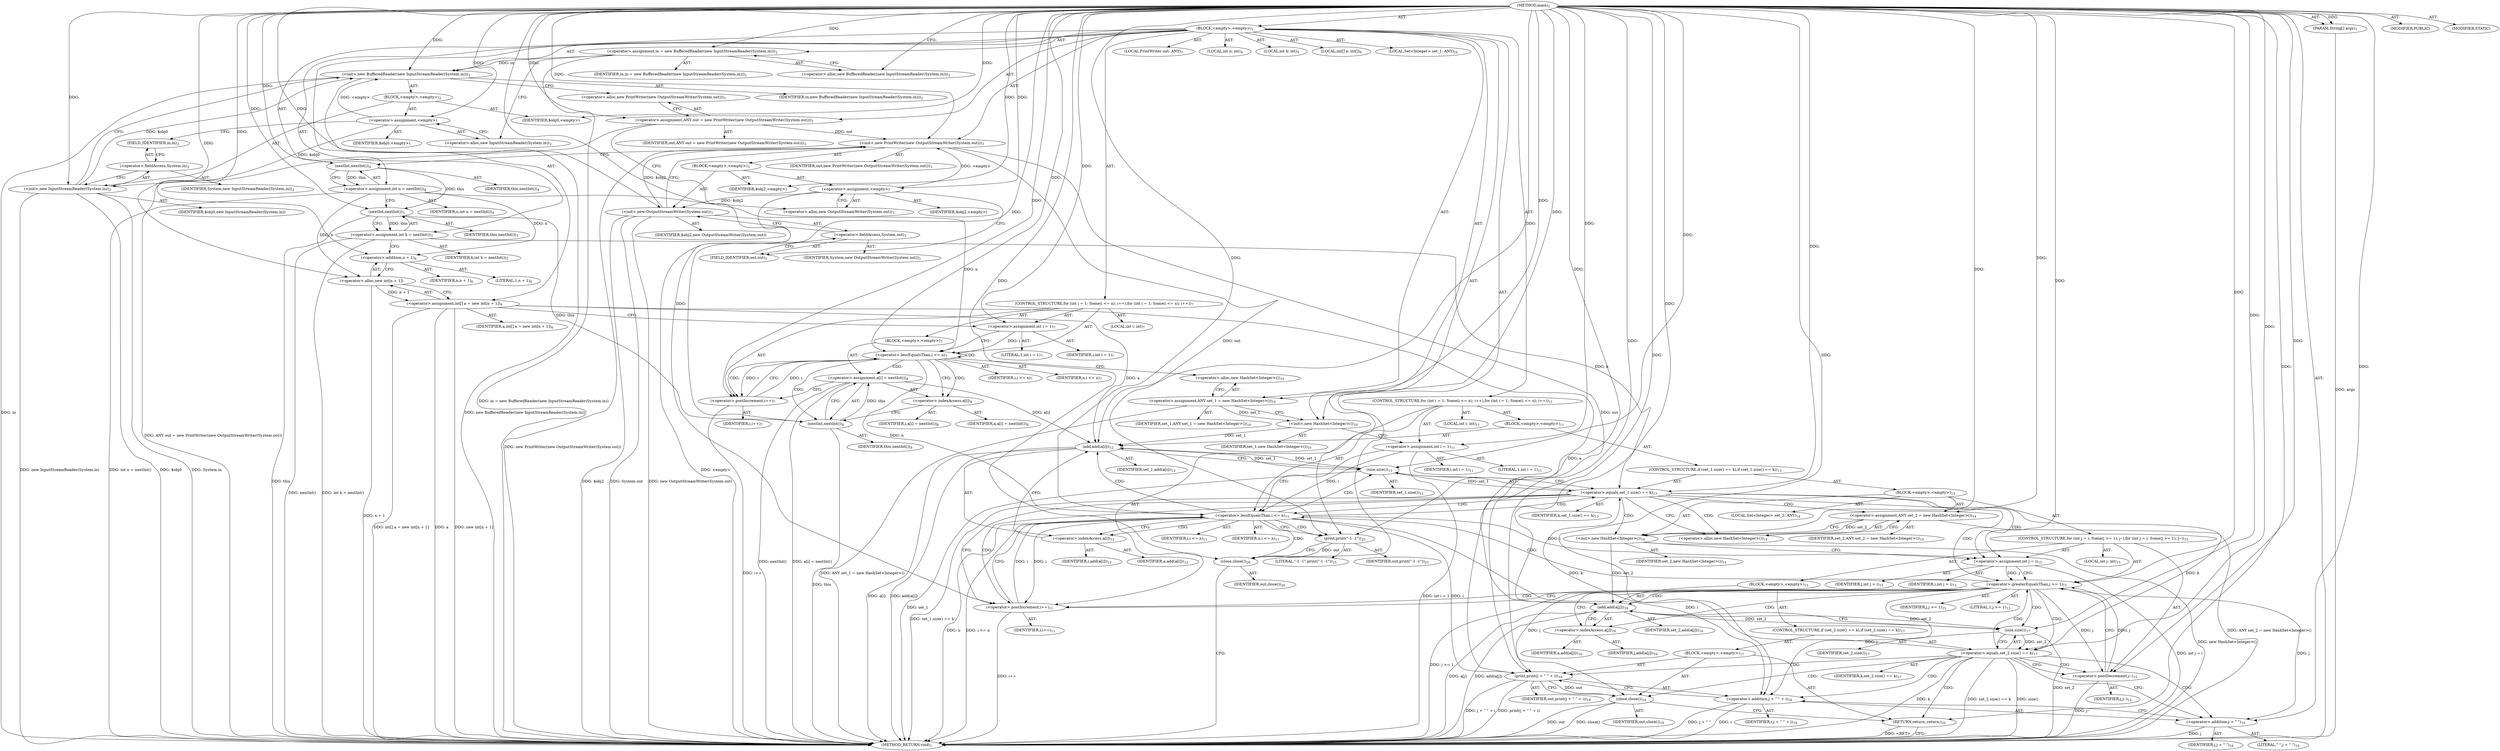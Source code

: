 digraph "main" {  
"23" [label = <(METHOD,main)<SUB>1</SUB>> ]
"24" [label = <(PARAM,String[] args)<SUB>1</SUB>> ]
"25" [label = <(BLOCK,&lt;empty&gt;,&lt;empty&gt;)<SUB>1</SUB>> ]
"26" [label = <(&lt;operator&gt;.assignment,in = new BufferedReader(new InputStreamReader(System.in)))<SUB>2</SUB>> ]
"27" [label = <(IDENTIFIER,in,in = new BufferedReader(new InputStreamReader(System.in)))<SUB>2</SUB>> ]
"28" [label = <(&lt;operator&gt;.alloc,new BufferedReader(new InputStreamReader(System.in)))<SUB>2</SUB>> ]
"29" [label = <(&lt;init&gt;,new BufferedReader(new InputStreamReader(System.in)))<SUB>2</SUB>> ]
"30" [label = <(IDENTIFIER,in,new BufferedReader(new InputStreamReader(System.in)))<SUB>2</SUB>> ]
"31" [label = <(BLOCK,&lt;empty&gt;,&lt;empty&gt;)<SUB>2</SUB>> ]
"32" [label = <(&lt;operator&gt;.assignment,&lt;empty&gt;)> ]
"33" [label = <(IDENTIFIER,$obj0,&lt;empty&gt;)> ]
"34" [label = <(&lt;operator&gt;.alloc,new InputStreamReader(System.in))<SUB>2</SUB>> ]
"35" [label = <(&lt;init&gt;,new InputStreamReader(System.in))<SUB>2</SUB>> ]
"36" [label = <(IDENTIFIER,$obj0,new InputStreamReader(System.in))> ]
"37" [label = <(&lt;operator&gt;.fieldAccess,System.in)<SUB>2</SUB>> ]
"38" [label = <(IDENTIFIER,System,new InputStreamReader(System.in))<SUB>2</SUB>> ]
"39" [label = <(FIELD_IDENTIFIER,in,in)<SUB>2</SUB>> ]
"40" [label = <(IDENTIFIER,$obj0,&lt;empty&gt;)> ]
"4" [label = <(LOCAL,PrintWriter out: ANY)<SUB>3</SUB>> ]
"41" [label = <(&lt;operator&gt;.assignment,ANY out = new PrintWriter(new OutputStreamWriter(System.out)))<SUB>3</SUB>> ]
"42" [label = <(IDENTIFIER,out,ANY out = new PrintWriter(new OutputStreamWriter(System.out)))<SUB>3</SUB>> ]
"43" [label = <(&lt;operator&gt;.alloc,new PrintWriter(new OutputStreamWriter(System.out)))<SUB>3</SUB>> ]
"44" [label = <(&lt;init&gt;,new PrintWriter(new OutputStreamWriter(System.out)))<SUB>3</SUB>> ]
"3" [label = <(IDENTIFIER,out,new PrintWriter(new OutputStreamWriter(System.out)))<SUB>3</SUB>> ]
"45" [label = <(BLOCK,&lt;empty&gt;,&lt;empty&gt;)<SUB>3</SUB>> ]
"46" [label = <(&lt;operator&gt;.assignment,&lt;empty&gt;)> ]
"47" [label = <(IDENTIFIER,$obj2,&lt;empty&gt;)> ]
"48" [label = <(&lt;operator&gt;.alloc,new OutputStreamWriter(System.out))<SUB>3</SUB>> ]
"49" [label = <(&lt;init&gt;,new OutputStreamWriter(System.out))<SUB>3</SUB>> ]
"50" [label = <(IDENTIFIER,$obj2,new OutputStreamWriter(System.out))> ]
"51" [label = <(&lt;operator&gt;.fieldAccess,System.out)<SUB>3</SUB>> ]
"52" [label = <(IDENTIFIER,System,new OutputStreamWriter(System.out))<SUB>3</SUB>> ]
"53" [label = <(FIELD_IDENTIFIER,out,out)<SUB>3</SUB>> ]
"54" [label = <(IDENTIFIER,$obj2,&lt;empty&gt;)> ]
"55" [label = <(LOCAL,int n: int)<SUB>4</SUB>> ]
"56" [label = <(&lt;operator&gt;.assignment,int n = nextInt())<SUB>4</SUB>> ]
"57" [label = <(IDENTIFIER,n,int n = nextInt())<SUB>4</SUB>> ]
"58" [label = <(nextInt,nextInt())<SUB>4</SUB>> ]
"59" [label = <(IDENTIFIER,this,nextInt())<SUB>4</SUB>> ]
"60" [label = <(LOCAL,int k: int)<SUB>5</SUB>> ]
"61" [label = <(&lt;operator&gt;.assignment,int k = nextInt())<SUB>5</SUB>> ]
"62" [label = <(IDENTIFIER,k,int k = nextInt())<SUB>5</SUB>> ]
"63" [label = <(nextInt,nextInt())<SUB>5</SUB>> ]
"64" [label = <(IDENTIFIER,this,nextInt())<SUB>5</SUB>> ]
"65" [label = <(LOCAL,int[] a: int[])<SUB>6</SUB>> ]
"66" [label = <(&lt;operator&gt;.assignment,int[] a = new int[n + 1])<SUB>6</SUB>> ]
"67" [label = <(IDENTIFIER,a,int[] a = new int[n + 1])<SUB>6</SUB>> ]
"68" [label = <(&lt;operator&gt;.alloc,new int[n + 1])> ]
"69" [label = <(&lt;operator&gt;.addition,n + 1)<SUB>6</SUB>> ]
"70" [label = <(IDENTIFIER,n,n + 1)<SUB>6</SUB>> ]
"71" [label = <(LITERAL,1,n + 1)<SUB>6</SUB>> ]
"72" [label = <(CONTROL_STRUCTURE,for (int i = 1; Some(i &lt;= n); i++),for (int i = 1; Some(i &lt;= n); i++))<SUB>7</SUB>> ]
"73" [label = <(LOCAL,int i: int)<SUB>7</SUB>> ]
"74" [label = <(&lt;operator&gt;.assignment,int i = 1)<SUB>7</SUB>> ]
"75" [label = <(IDENTIFIER,i,int i = 1)<SUB>7</SUB>> ]
"76" [label = <(LITERAL,1,int i = 1)<SUB>7</SUB>> ]
"77" [label = <(&lt;operator&gt;.lessEqualsThan,i &lt;= n)<SUB>7</SUB>> ]
"78" [label = <(IDENTIFIER,i,i &lt;= n)<SUB>7</SUB>> ]
"79" [label = <(IDENTIFIER,n,i &lt;= n)<SUB>7</SUB>> ]
"80" [label = <(&lt;operator&gt;.postIncrement,i++)<SUB>7</SUB>> ]
"81" [label = <(IDENTIFIER,i,i++)<SUB>7</SUB>> ]
"82" [label = <(BLOCK,&lt;empty&gt;,&lt;empty&gt;)<SUB>7</SUB>> ]
"83" [label = <(&lt;operator&gt;.assignment,a[i] = nextInt())<SUB>8</SUB>> ]
"84" [label = <(&lt;operator&gt;.indexAccess,a[i])<SUB>8</SUB>> ]
"85" [label = <(IDENTIFIER,a,a[i] = nextInt())<SUB>8</SUB>> ]
"86" [label = <(IDENTIFIER,i,a[i] = nextInt())<SUB>8</SUB>> ]
"87" [label = <(nextInt,nextInt())<SUB>8</SUB>> ]
"88" [label = <(IDENTIFIER,this,nextInt())<SUB>8</SUB>> ]
"6" [label = <(LOCAL,Set&lt;Integer&gt; set_1: ANY)<SUB>10</SUB>> ]
"89" [label = <(&lt;operator&gt;.assignment,ANY set_1 = new HashSet&lt;Integer&gt;())<SUB>10</SUB>> ]
"90" [label = <(IDENTIFIER,set_1,ANY set_1 = new HashSet&lt;Integer&gt;())<SUB>10</SUB>> ]
"91" [label = <(&lt;operator&gt;.alloc,new HashSet&lt;Integer&gt;())<SUB>10</SUB>> ]
"92" [label = <(&lt;init&gt;,new HashSet&lt;Integer&gt;())<SUB>10</SUB>> ]
"5" [label = <(IDENTIFIER,set_1,new HashSet&lt;Integer&gt;())<SUB>10</SUB>> ]
"93" [label = <(CONTROL_STRUCTURE,for (int i = 1; Some(i &lt;= n); i++),for (int i = 1; Some(i &lt;= n); i++))<SUB>11</SUB>> ]
"94" [label = <(LOCAL,int i: int)<SUB>11</SUB>> ]
"95" [label = <(&lt;operator&gt;.assignment,int i = 1)<SUB>11</SUB>> ]
"96" [label = <(IDENTIFIER,i,int i = 1)<SUB>11</SUB>> ]
"97" [label = <(LITERAL,1,int i = 1)<SUB>11</SUB>> ]
"98" [label = <(&lt;operator&gt;.lessEqualsThan,i &lt;= n)<SUB>11</SUB>> ]
"99" [label = <(IDENTIFIER,i,i &lt;= n)<SUB>11</SUB>> ]
"100" [label = <(IDENTIFIER,n,i &lt;= n)<SUB>11</SUB>> ]
"101" [label = <(&lt;operator&gt;.postIncrement,i++)<SUB>11</SUB>> ]
"102" [label = <(IDENTIFIER,i,i++)<SUB>11</SUB>> ]
"103" [label = <(BLOCK,&lt;empty&gt;,&lt;empty&gt;)<SUB>11</SUB>> ]
"104" [label = <(add,add(a[i]))<SUB>12</SUB>> ]
"105" [label = <(IDENTIFIER,set_1,add(a[i]))<SUB>12</SUB>> ]
"106" [label = <(&lt;operator&gt;.indexAccess,a[i])<SUB>12</SUB>> ]
"107" [label = <(IDENTIFIER,a,add(a[i]))<SUB>12</SUB>> ]
"108" [label = <(IDENTIFIER,i,add(a[i]))<SUB>12</SUB>> ]
"109" [label = <(CONTROL_STRUCTURE,if (set_1.size() == k),if (set_1.size() == k))<SUB>13</SUB>> ]
"110" [label = <(&lt;operator&gt;.equals,set_1.size() == k)<SUB>13</SUB>> ]
"111" [label = <(size,size())<SUB>13</SUB>> ]
"112" [label = <(IDENTIFIER,set_1,size())<SUB>13</SUB>> ]
"113" [label = <(IDENTIFIER,k,set_1.size() == k)<SUB>13</SUB>> ]
"114" [label = <(BLOCK,&lt;empty&gt;,&lt;empty&gt;)<SUB>13</SUB>> ]
"8" [label = <(LOCAL,Set&lt;Integer&gt; set_2: ANY)<SUB>14</SUB>> ]
"115" [label = <(&lt;operator&gt;.assignment,ANY set_2 = new HashSet&lt;Integer&gt;())<SUB>14</SUB>> ]
"116" [label = <(IDENTIFIER,set_2,ANY set_2 = new HashSet&lt;Integer&gt;())<SUB>14</SUB>> ]
"117" [label = <(&lt;operator&gt;.alloc,new HashSet&lt;Integer&gt;())<SUB>14</SUB>> ]
"118" [label = <(&lt;init&gt;,new HashSet&lt;Integer&gt;())<SUB>14</SUB>> ]
"7" [label = <(IDENTIFIER,set_2,new HashSet&lt;Integer&gt;())<SUB>14</SUB>> ]
"119" [label = <(CONTROL_STRUCTURE,for (int j = i; Some(j &gt;= 1); j--),for (int j = i; Some(j &gt;= 1); j--))<SUB>15</SUB>> ]
"120" [label = <(LOCAL,int j: int)<SUB>15</SUB>> ]
"121" [label = <(&lt;operator&gt;.assignment,int j = i)<SUB>15</SUB>> ]
"122" [label = <(IDENTIFIER,j,int j = i)<SUB>15</SUB>> ]
"123" [label = <(IDENTIFIER,i,int j = i)<SUB>15</SUB>> ]
"124" [label = <(&lt;operator&gt;.greaterEqualsThan,j &gt;= 1)<SUB>15</SUB>> ]
"125" [label = <(IDENTIFIER,j,j &gt;= 1)<SUB>15</SUB>> ]
"126" [label = <(LITERAL,1,j &gt;= 1)<SUB>15</SUB>> ]
"127" [label = <(&lt;operator&gt;.postDecrement,j--)<SUB>15</SUB>> ]
"128" [label = <(IDENTIFIER,j,j--)<SUB>15</SUB>> ]
"129" [label = <(BLOCK,&lt;empty&gt;,&lt;empty&gt;)<SUB>15</SUB>> ]
"130" [label = <(add,add(a[j]))<SUB>16</SUB>> ]
"131" [label = <(IDENTIFIER,set_2,add(a[j]))<SUB>16</SUB>> ]
"132" [label = <(&lt;operator&gt;.indexAccess,a[j])<SUB>16</SUB>> ]
"133" [label = <(IDENTIFIER,a,add(a[j]))<SUB>16</SUB>> ]
"134" [label = <(IDENTIFIER,j,add(a[j]))<SUB>16</SUB>> ]
"135" [label = <(CONTROL_STRUCTURE,if (set_2.size() == k),if (set_2.size() == k))<SUB>17</SUB>> ]
"136" [label = <(&lt;operator&gt;.equals,set_2.size() == k)<SUB>17</SUB>> ]
"137" [label = <(size,size())<SUB>17</SUB>> ]
"138" [label = <(IDENTIFIER,set_2,size())<SUB>17</SUB>> ]
"139" [label = <(IDENTIFIER,k,set_2.size() == k)<SUB>17</SUB>> ]
"140" [label = <(BLOCK,&lt;empty&gt;,&lt;empty&gt;)<SUB>17</SUB>> ]
"141" [label = <(print,print(j + &quot; &quot; + i))<SUB>18</SUB>> ]
"142" [label = <(IDENTIFIER,out,print(j + &quot; &quot; + i))<SUB>18</SUB>> ]
"143" [label = <(&lt;operator&gt;.addition,j + &quot; &quot; + i)<SUB>18</SUB>> ]
"144" [label = <(&lt;operator&gt;.addition,j + &quot; &quot;)<SUB>18</SUB>> ]
"145" [label = <(IDENTIFIER,j,j + &quot; &quot;)<SUB>18</SUB>> ]
"146" [label = <(LITERAL,&quot; &quot;,j + &quot; &quot;)<SUB>18</SUB>> ]
"147" [label = <(IDENTIFIER,i,j + &quot; &quot; + i)<SUB>18</SUB>> ]
"148" [label = <(close,close())<SUB>19</SUB>> ]
"149" [label = <(IDENTIFIER,out,close())<SUB>19</SUB>> ]
"150" [label = <(RETURN,return;,return;)<SUB>20</SUB>> ]
"151" [label = <(print,print(&quot;-1 -1&quot;))<SUB>25</SUB>> ]
"152" [label = <(IDENTIFIER,out,print(&quot;-1 -1&quot;))<SUB>25</SUB>> ]
"153" [label = <(LITERAL,&quot;-1 -1&quot;,print(&quot;-1 -1&quot;))<SUB>25</SUB>> ]
"154" [label = <(close,close())<SUB>26</SUB>> ]
"155" [label = <(IDENTIFIER,out,close())<SUB>26</SUB>> ]
"156" [label = <(MODIFIER,PUBLIC)> ]
"157" [label = <(MODIFIER,STATIC)> ]
"158" [label = <(METHOD_RETURN,void)<SUB>1</SUB>> ]
  "23" -> "24"  [ label = "AST: "] 
  "23" -> "25"  [ label = "AST: "] 
  "23" -> "156"  [ label = "AST: "] 
  "23" -> "157"  [ label = "AST: "] 
  "23" -> "158"  [ label = "AST: "] 
  "25" -> "26"  [ label = "AST: "] 
  "25" -> "29"  [ label = "AST: "] 
  "25" -> "4"  [ label = "AST: "] 
  "25" -> "41"  [ label = "AST: "] 
  "25" -> "44"  [ label = "AST: "] 
  "25" -> "55"  [ label = "AST: "] 
  "25" -> "56"  [ label = "AST: "] 
  "25" -> "60"  [ label = "AST: "] 
  "25" -> "61"  [ label = "AST: "] 
  "25" -> "65"  [ label = "AST: "] 
  "25" -> "66"  [ label = "AST: "] 
  "25" -> "72"  [ label = "AST: "] 
  "25" -> "6"  [ label = "AST: "] 
  "25" -> "89"  [ label = "AST: "] 
  "25" -> "92"  [ label = "AST: "] 
  "25" -> "93"  [ label = "AST: "] 
  "25" -> "151"  [ label = "AST: "] 
  "25" -> "154"  [ label = "AST: "] 
  "26" -> "27"  [ label = "AST: "] 
  "26" -> "28"  [ label = "AST: "] 
  "29" -> "30"  [ label = "AST: "] 
  "29" -> "31"  [ label = "AST: "] 
  "31" -> "32"  [ label = "AST: "] 
  "31" -> "35"  [ label = "AST: "] 
  "31" -> "40"  [ label = "AST: "] 
  "32" -> "33"  [ label = "AST: "] 
  "32" -> "34"  [ label = "AST: "] 
  "35" -> "36"  [ label = "AST: "] 
  "35" -> "37"  [ label = "AST: "] 
  "37" -> "38"  [ label = "AST: "] 
  "37" -> "39"  [ label = "AST: "] 
  "41" -> "42"  [ label = "AST: "] 
  "41" -> "43"  [ label = "AST: "] 
  "44" -> "3"  [ label = "AST: "] 
  "44" -> "45"  [ label = "AST: "] 
  "45" -> "46"  [ label = "AST: "] 
  "45" -> "49"  [ label = "AST: "] 
  "45" -> "54"  [ label = "AST: "] 
  "46" -> "47"  [ label = "AST: "] 
  "46" -> "48"  [ label = "AST: "] 
  "49" -> "50"  [ label = "AST: "] 
  "49" -> "51"  [ label = "AST: "] 
  "51" -> "52"  [ label = "AST: "] 
  "51" -> "53"  [ label = "AST: "] 
  "56" -> "57"  [ label = "AST: "] 
  "56" -> "58"  [ label = "AST: "] 
  "58" -> "59"  [ label = "AST: "] 
  "61" -> "62"  [ label = "AST: "] 
  "61" -> "63"  [ label = "AST: "] 
  "63" -> "64"  [ label = "AST: "] 
  "66" -> "67"  [ label = "AST: "] 
  "66" -> "68"  [ label = "AST: "] 
  "68" -> "69"  [ label = "AST: "] 
  "69" -> "70"  [ label = "AST: "] 
  "69" -> "71"  [ label = "AST: "] 
  "72" -> "73"  [ label = "AST: "] 
  "72" -> "74"  [ label = "AST: "] 
  "72" -> "77"  [ label = "AST: "] 
  "72" -> "80"  [ label = "AST: "] 
  "72" -> "82"  [ label = "AST: "] 
  "74" -> "75"  [ label = "AST: "] 
  "74" -> "76"  [ label = "AST: "] 
  "77" -> "78"  [ label = "AST: "] 
  "77" -> "79"  [ label = "AST: "] 
  "80" -> "81"  [ label = "AST: "] 
  "82" -> "83"  [ label = "AST: "] 
  "83" -> "84"  [ label = "AST: "] 
  "83" -> "87"  [ label = "AST: "] 
  "84" -> "85"  [ label = "AST: "] 
  "84" -> "86"  [ label = "AST: "] 
  "87" -> "88"  [ label = "AST: "] 
  "89" -> "90"  [ label = "AST: "] 
  "89" -> "91"  [ label = "AST: "] 
  "92" -> "5"  [ label = "AST: "] 
  "93" -> "94"  [ label = "AST: "] 
  "93" -> "95"  [ label = "AST: "] 
  "93" -> "98"  [ label = "AST: "] 
  "93" -> "101"  [ label = "AST: "] 
  "93" -> "103"  [ label = "AST: "] 
  "95" -> "96"  [ label = "AST: "] 
  "95" -> "97"  [ label = "AST: "] 
  "98" -> "99"  [ label = "AST: "] 
  "98" -> "100"  [ label = "AST: "] 
  "101" -> "102"  [ label = "AST: "] 
  "103" -> "104"  [ label = "AST: "] 
  "103" -> "109"  [ label = "AST: "] 
  "104" -> "105"  [ label = "AST: "] 
  "104" -> "106"  [ label = "AST: "] 
  "106" -> "107"  [ label = "AST: "] 
  "106" -> "108"  [ label = "AST: "] 
  "109" -> "110"  [ label = "AST: "] 
  "109" -> "114"  [ label = "AST: "] 
  "110" -> "111"  [ label = "AST: "] 
  "110" -> "113"  [ label = "AST: "] 
  "111" -> "112"  [ label = "AST: "] 
  "114" -> "8"  [ label = "AST: "] 
  "114" -> "115"  [ label = "AST: "] 
  "114" -> "118"  [ label = "AST: "] 
  "114" -> "119"  [ label = "AST: "] 
  "115" -> "116"  [ label = "AST: "] 
  "115" -> "117"  [ label = "AST: "] 
  "118" -> "7"  [ label = "AST: "] 
  "119" -> "120"  [ label = "AST: "] 
  "119" -> "121"  [ label = "AST: "] 
  "119" -> "124"  [ label = "AST: "] 
  "119" -> "127"  [ label = "AST: "] 
  "119" -> "129"  [ label = "AST: "] 
  "121" -> "122"  [ label = "AST: "] 
  "121" -> "123"  [ label = "AST: "] 
  "124" -> "125"  [ label = "AST: "] 
  "124" -> "126"  [ label = "AST: "] 
  "127" -> "128"  [ label = "AST: "] 
  "129" -> "130"  [ label = "AST: "] 
  "129" -> "135"  [ label = "AST: "] 
  "130" -> "131"  [ label = "AST: "] 
  "130" -> "132"  [ label = "AST: "] 
  "132" -> "133"  [ label = "AST: "] 
  "132" -> "134"  [ label = "AST: "] 
  "135" -> "136"  [ label = "AST: "] 
  "135" -> "140"  [ label = "AST: "] 
  "136" -> "137"  [ label = "AST: "] 
  "136" -> "139"  [ label = "AST: "] 
  "137" -> "138"  [ label = "AST: "] 
  "140" -> "141"  [ label = "AST: "] 
  "140" -> "148"  [ label = "AST: "] 
  "140" -> "150"  [ label = "AST: "] 
  "141" -> "142"  [ label = "AST: "] 
  "141" -> "143"  [ label = "AST: "] 
  "143" -> "144"  [ label = "AST: "] 
  "143" -> "147"  [ label = "AST: "] 
  "144" -> "145"  [ label = "AST: "] 
  "144" -> "146"  [ label = "AST: "] 
  "148" -> "149"  [ label = "AST: "] 
  "151" -> "152"  [ label = "AST: "] 
  "151" -> "153"  [ label = "AST: "] 
  "154" -> "155"  [ label = "AST: "] 
  "26" -> "34"  [ label = "CFG: "] 
  "29" -> "43"  [ label = "CFG: "] 
  "41" -> "48"  [ label = "CFG: "] 
  "44" -> "58"  [ label = "CFG: "] 
  "56" -> "63"  [ label = "CFG: "] 
  "61" -> "69"  [ label = "CFG: "] 
  "66" -> "74"  [ label = "CFG: "] 
  "89" -> "92"  [ label = "CFG: "] 
  "92" -> "95"  [ label = "CFG: "] 
  "151" -> "154"  [ label = "CFG: "] 
  "154" -> "158"  [ label = "CFG: "] 
  "28" -> "26"  [ label = "CFG: "] 
  "43" -> "41"  [ label = "CFG: "] 
  "58" -> "56"  [ label = "CFG: "] 
  "63" -> "61"  [ label = "CFG: "] 
  "68" -> "66"  [ label = "CFG: "] 
  "74" -> "77"  [ label = "CFG: "] 
  "77" -> "84"  [ label = "CFG: "] 
  "77" -> "91"  [ label = "CFG: "] 
  "80" -> "77"  [ label = "CFG: "] 
  "91" -> "89"  [ label = "CFG: "] 
  "95" -> "98"  [ label = "CFG: "] 
  "98" -> "106"  [ label = "CFG: "] 
  "98" -> "151"  [ label = "CFG: "] 
  "101" -> "98"  [ label = "CFG: "] 
  "32" -> "39"  [ label = "CFG: "] 
  "35" -> "29"  [ label = "CFG: "] 
  "46" -> "53"  [ label = "CFG: "] 
  "49" -> "44"  [ label = "CFG: "] 
  "69" -> "68"  [ label = "CFG: "] 
  "83" -> "80"  [ label = "CFG: "] 
  "104" -> "111"  [ label = "CFG: "] 
  "34" -> "32"  [ label = "CFG: "] 
  "37" -> "35"  [ label = "CFG: "] 
  "48" -> "46"  [ label = "CFG: "] 
  "51" -> "49"  [ label = "CFG: "] 
  "84" -> "87"  [ label = "CFG: "] 
  "87" -> "83"  [ label = "CFG: "] 
  "106" -> "104"  [ label = "CFG: "] 
  "110" -> "117"  [ label = "CFG: "] 
  "110" -> "101"  [ label = "CFG: "] 
  "39" -> "37"  [ label = "CFG: "] 
  "53" -> "51"  [ label = "CFG: "] 
  "111" -> "110"  [ label = "CFG: "] 
  "115" -> "118"  [ label = "CFG: "] 
  "118" -> "121"  [ label = "CFG: "] 
  "117" -> "115"  [ label = "CFG: "] 
  "121" -> "124"  [ label = "CFG: "] 
  "124" -> "132"  [ label = "CFG: "] 
  "124" -> "101"  [ label = "CFG: "] 
  "127" -> "124"  [ label = "CFG: "] 
  "130" -> "137"  [ label = "CFG: "] 
  "132" -> "130"  [ label = "CFG: "] 
  "136" -> "144"  [ label = "CFG: "] 
  "136" -> "127"  [ label = "CFG: "] 
  "137" -> "136"  [ label = "CFG: "] 
  "141" -> "148"  [ label = "CFG: "] 
  "148" -> "150"  [ label = "CFG: "] 
  "150" -> "158"  [ label = "CFG: "] 
  "143" -> "141"  [ label = "CFG: "] 
  "144" -> "143"  [ label = "CFG: "] 
  "23" -> "28"  [ label = "CFG: "] 
  "150" -> "158"  [ label = "DDG: &lt;RET&gt;"] 
  "24" -> "158"  [ label = "DDG: args"] 
  "26" -> "158"  [ label = "DDG: in = new BufferedReader(new InputStreamReader(System.in))"] 
  "29" -> "158"  [ label = "DDG: in"] 
  "35" -> "158"  [ label = "DDG: $obj0"] 
  "35" -> "158"  [ label = "DDG: System.in"] 
  "35" -> "158"  [ label = "DDG: new InputStreamReader(System.in)"] 
  "29" -> "158"  [ label = "DDG: new BufferedReader(new InputStreamReader(System.in))"] 
  "41" -> "158"  [ label = "DDG: ANY out = new PrintWriter(new OutputStreamWriter(System.out))"] 
  "46" -> "158"  [ label = "DDG: &lt;empty&gt;"] 
  "49" -> "158"  [ label = "DDG: $obj2"] 
  "49" -> "158"  [ label = "DDG: System.out"] 
  "49" -> "158"  [ label = "DDG: new OutputStreamWriter(System.out)"] 
  "44" -> "158"  [ label = "DDG: new PrintWriter(new OutputStreamWriter(System.out))"] 
  "56" -> "158"  [ label = "DDG: int n = nextInt()"] 
  "63" -> "158"  [ label = "DDG: this"] 
  "61" -> "158"  [ label = "DDG: nextInt()"] 
  "61" -> "158"  [ label = "DDG: int k = nextInt()"] 
  "66" -> "158"  [ label = "DDG: a"] 
  "68" -> "158"  [ label = "DDG: n + 1"] 
  "66" -> "158"  [ label = "DDG: new int[n + 1]"] 
  "66" -> "158"  [ label = "DDG: int[] a = new int[n + 1]"] 
  "89" -> "158"  [ label = "DDG: ANY set_1 = new HashSet&lt;Integer&gt;()"] 
  "95" -> "158"  [ label = "DDG: int i = 1"] 
  "98" -> "158"  [ label = "DDG: n"] 
  "98" -> "158"  [ label = "DDG: i &lt;= n"] 
  "104" -> "158"  [ label = "DDG: a[i]"] 
  "104" -> "158"  [ label = "DDG: add(a[i])"] 
  "111" -> "158"  [ label = "DDG: set_1"] 
  "110" -> "158"  [ label = "DDG: set_1.size() == k"] 
  "115" -> "158"  [ label = "DDG: ANY set_2 = new HashSet&lt;Integer&gt;()"] 
  "118" -> "158"  [ label = "DDG: new HashSet&lt;Integer&gt;()"] 
  "121" -> "158"  [ label = "DDG: int j = i"] 
  "124" -> "158"  [ label = "DDG: j &gt;= 1"] 
  "101" -> "158"  [ label = "DDG: i++"] 
  "130" -> "158"  [ label = "DDG: a[j]"] 
  "130" -> "158"  [ label = "DDG: add(a[j])"] 
  "137" -> "158"  [ label = "DDG: set_2"] 
  "136" -> "158"  [ label = "DDG: size()"] 
  "136" -> "158"  [ label = "DDG: k"] 
  "136" -> "158"  [ label = "DDG: set_2.size() == k"] 
  "127" -> "158"  [ label = "DDG: j--"] 
  "144" -> "158"  [ label = "DDG: j"] 
  "143" -> "158"  [ label = "DDG: j + &quot; &quot;"] 
  "143" -> "158"  [ label = "DDG: i"] 
  "141" -> "158"  [ label = "DDG: j + &quot; &quot; + i"] 
  "141" -> "158"  [ label = "DDG: print(j + &quot; &quot; + i)"] 
  "148" -> "158"  [ label = "DDG: out"] 
  "148" -> "158"  [ label = "DDG: close()"] 
  "87" -> "158"  [ label = "DDG: this"] 
  "83" -> "158"  [ label = "DDG: nextInt()"] 
  "83" -> "158"  [ label = "DDG: a[i] = nextInt()"] 
  "80" -> "158"  [ label = "DDG: i++"] 
  "23" -> "24"  [ label = "DDG: "] 
  "23" -> "26"  [ label = "DDG: "] 
  "23" -> "41"  [ label = "DDG: "] 
  "58" -> "56"  [ label = "DDG: this"] 
  "63" -> "61"  [ label = "DDG: this"] 
  "68" -> "66"  [ label = "DDG: n + 1"] 
  "23" -> "89"  [ label = "DDG: "] 
  "26" -> "29"  [ label = "DDG: in"] 
  "23" -> "29"  [ label = "DDG: "] 
  "32" -> "29"  [ label = "DDG: &lt;empty&gt;"] 
  "35" -> "29"  [ label = "DDG: $obj0"] 
  "41" -> "44"  [ label = "DDG: out"] 
  "23" -> "44"  [ label = "DDG: "] 
  "46" -> "44"  [ label = "DDG: &lt;empty&gt;"] 
  "49" -> "44"  [ label = "DDG: $obj2"] 
  "23" -> "74"  [ label = "DDG: "] 
  "89" -> "92"  [ label = "DDG: set_1"] 
  "23" -> "92"  [ label = "DDG: "] 
  "23" -> "95"  [ label = "DDG: "] 
  "44" -> "151"  [ label = "DDG: out"] 
  "23" -> "151"  [ label = "DDG: "] 
  "151" -> "154"  [ label = "DDG: out"] 
  "23" -> "154"  [ label = "DDG: "] 
  "23" -> "32"  [ label = "DDG: "] 
  "23" -> "40"  [ label = "DDG: "] 
  "23" -> "46"  [ label = "DDG: "] 
  "23" -> "54"  [ label = "DDG: "] 
  "23" -> "58"  [ label = "DDG: "] 
  "58" -> "63"  [ label = "DDG: this"] 
  "23" -> "63"  [ label = "DDG: "] 
  "56" -> "68"  [ label = "DDG: n"] 
  "23" -> "68"  [ label = "DDG: "] 
  "74" -> "77"  [ label = "DDG: i"] 
  "80" -> "77"  [ label = "DDG: i"] 
  "23" -> "77"  [ label = "DDG: "] 
  "56" -> "77"  [ label = "DDG: n"] 
  "77" -> "80"  [ label = "DDG: i"] 
  "23" -> "80"  [ label = "DDG: "] 
  "87" -> "83"  [ label = "DDG: this"] 
  "95" -> "98"  [ label = "DDG: i"] 
  "101" -> "98"  [ label = "DDG: i"] 
  "23" -> "98"  [ label = "DDG: "] 
  "77" -> "98"  [ label = "DDG: n"] 
  "98" -> "101"  [ label = "DDG: i"] 
  "23" -> "101"  [ label = "DDG: "] 
  "32" -> "35"  [ label = "DDG: $obj0"] 
  "23" -> "35"  [ label = "DDG: "] 
  "46" -> "49"  [ label = "DDG: $obj2"] 
  "23" -> "49"  [ label = "DDG: "] 
  "56" -> "69"  [ label = "DDG: n"] 
  "23" -> "69"  [ label = "DDG: "] 
  "92" -> "104"  [ label = "DDG: set_1"] 
  "111" -> "104"  [ label = "DDG: set_1"] 
  "23" -> "104"  [ label = "DDG: "] 
  "66" -> "104"  [ label = "DDG: a"] 
  "83" -> "104"  [ label = "DDG: a[i]"] 
  "63" -> "87"  [ label = "DDG: this"] 
  "23" -> "87"  [ label = "DDG: "] 
  "111" -> "110"  [ label = "DDG: set_1"] 
  "61" -> "110"  [ label = "DDG: k"] 
  "136" -> "110"  [ label = "DDG: k"] 
  "23" -> "110"  [ label = "DDG: "] 
  "23" -> "115"  [ label = "DDG: "] 
  "104" -> "111"  [ label = "DDG: set_1"] 
  "23" -> "111"  [ label = "DDG: "] 
  "115" -> "118"  [ label = "DDG: set_2"] 
  "23" -> "118"  [ label = "DDG: "] 
  "98" -> "121"  [ label = "DDG: i"] 
  "23" -> "121"  [ label = "DDG: "] 
  "121" -> "124"  [ label = "DDG: j"] 
  "127" -> "124"  [ label = "DDG: j"] 
  "23" -> "124"  [ label = "DDG: "] 
  "124" -> "127"  [ label = "DDG: j"] 
  "23" -> "127"  [ label = "DDG: "] 
  "118" -> "130"  [ label = "DDG: set_2"] 
  "137" -> "130"  [ label = "DDG: set_2"] 
  "23" -> "130"  [ label = "DDG: "] 
  "66" -> "130"  [ label = "DDG: a"] 
  "137" -> "136"  [ label = "DDG: set_2"] 
  "110" -> "136"  [ label = "DDG: k"] 
  "23" -> "136"  [ label = "DDG: "] 
  "23" -> "150"  [ label = "DDG: "] 
  "130" -> "137"  [ label = "DDG: set_2"] 
  "23" -> "137"  [ label = "DDG: "] 
  "44" -> "141"  [ label = "DDG: out"] 
  "23" -> "141"  [ label = "DDG: "] 
  "124" -> "141"  [ label = "DDG: j"] 
  "98" -> "141"  [ label = "DDG: i"] 
  "141" -> "148"  [ label = "DDG: out"] 
  "23" -> "148"  [ label = "DDG: "] 
  "124" -> "143"  [ label = "DDG: j"] 
  "23" -> "143"  [ label = "DDG: "] 
  "98" -> "143"  [ label = "DDG: i"] 
  "124" -> "144"  [ label = "DDG: j"] 
  "23" -> "144"  [ label = "DDG: "] 
  "77" -> "77"  [ label = "CDG: "] 
  "77" -> "84"  [ label = "CDG: "] 
  "77" -> "87"  [ label = "CDG: "] 
  "77" -> "80"  [ label = "CDG: "] 
  "77" -> "83"  [ label = "CDG: "] 
  "98" -> "154"  [ label = "CDG: "] 
  "98" -> "151"  [ label = "CDG: "] 
  "98" -> "104"  [ label = "CDG: "] 
  "98" -> "106"  [ label = "CDG: "] 
  "98" -> "110"  [ label = "CDG: "] 
  "98" -> "111"  [ label = "CDG: "] 
  "110" -> "115"  [ label = "CDG: "] 
  "110" -> "98"  [ label = "CDG: "] 
  "110" -> "121"  [ label = "CDG: "] 
  "110" -> "101"  [ label = "CDG: "] 
  "110" -> "118"  [ label = "CDG: "] 
  "110" -> "117"  [ label = "CDG: "] 
  "110" -> "124"  [ label = "CDG: "] 
  "124" -> "98"  [ label = "CDG: "] 
  "124" -> "136"  [ label = "CDG: "] 
  "124" -> "132"  [ label = "CDG: "] 
  "124" -> "101"  [ label = "CDG: "] 
  "124" -> "137"  [ label = "CDG: "] 
  "124" -> "130"  [ label = "CDG: "] 
  "136" -> "141"  [ label = "CDG: "] 
  "136" -> "150"  [ label = "CDG: "] 
  "136" -> "144"  [ label = "CDG: "] 
  "136" -> "148"  [ label = "CDG: "] 
  "136" -> "143"  [ label = "CDG: "] 
  "136" -> "127"  [ label = "CDG: "] 
  "136" -> "124"  [ label = "CDG: "] 
}
